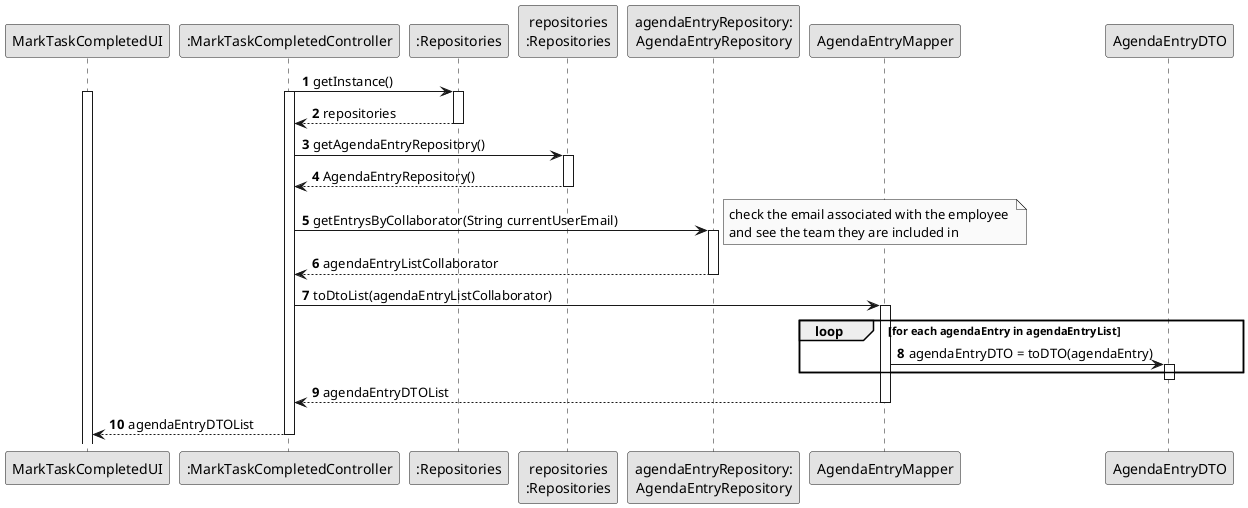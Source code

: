 @startuml
skinparam monochrome true
skinparam packageStyle rectangle
skinparam shadowing false

autonumber

participant "MarkTaskCompletedUI" as UI
participant ":MarkTaskCompletedController" as CTRL
participant ":Repositories" as RepositorySingleton
participant "repositories\n:Repositories" as PLAT
participant "agendaEntryRepository:\nAgendaEntryRepository" as Repo
participant "AgendaEntryMapper" as AgendaEntryMapper
participant "AgendaEntryDTO" as AgendaEntryDTO

CTRL -> RepositorySingleton : getInstance()
activate UI
activate RepositorySingleton
activate CTRL
RepositorySingleton --> CTRL: repositories
deactivate RepositorySingleton

CTRL -> PLAT : getAgendaEntryRepository()
activate PLAT
PLAT --> CTRL: AgendaEntryRepository()
deactivate PLAT

CTRL -> Repo : getEntrysByCollaborator(String currentUserEmail)
activate Repo
note right: check the email associated with the employee \nand see the team they are included in
Repo --> CTRL: agendaEntryListCollaborator
deactivate Repo

CTRL -> AgendaEntryMapper : toDtoList(agendaEntryListCollaborator)
activate AgendaEntryMapper

loop for each agendaEntry in agendaEntryList
AgendaEntryMapper -> AgendaEntryDTO : agendaEntryDTO = toDTO(agendaEntry)
activate AgendaEntryDTO
end
deactivate AgendaEntryDTO

AgendaEntryMapper --> CTRL : agendaEntryDTOList
deactivate AgendaEntryMapper

CTRL --> UI : agendaEntryDTOList
deactivate CTRL

@enduml
